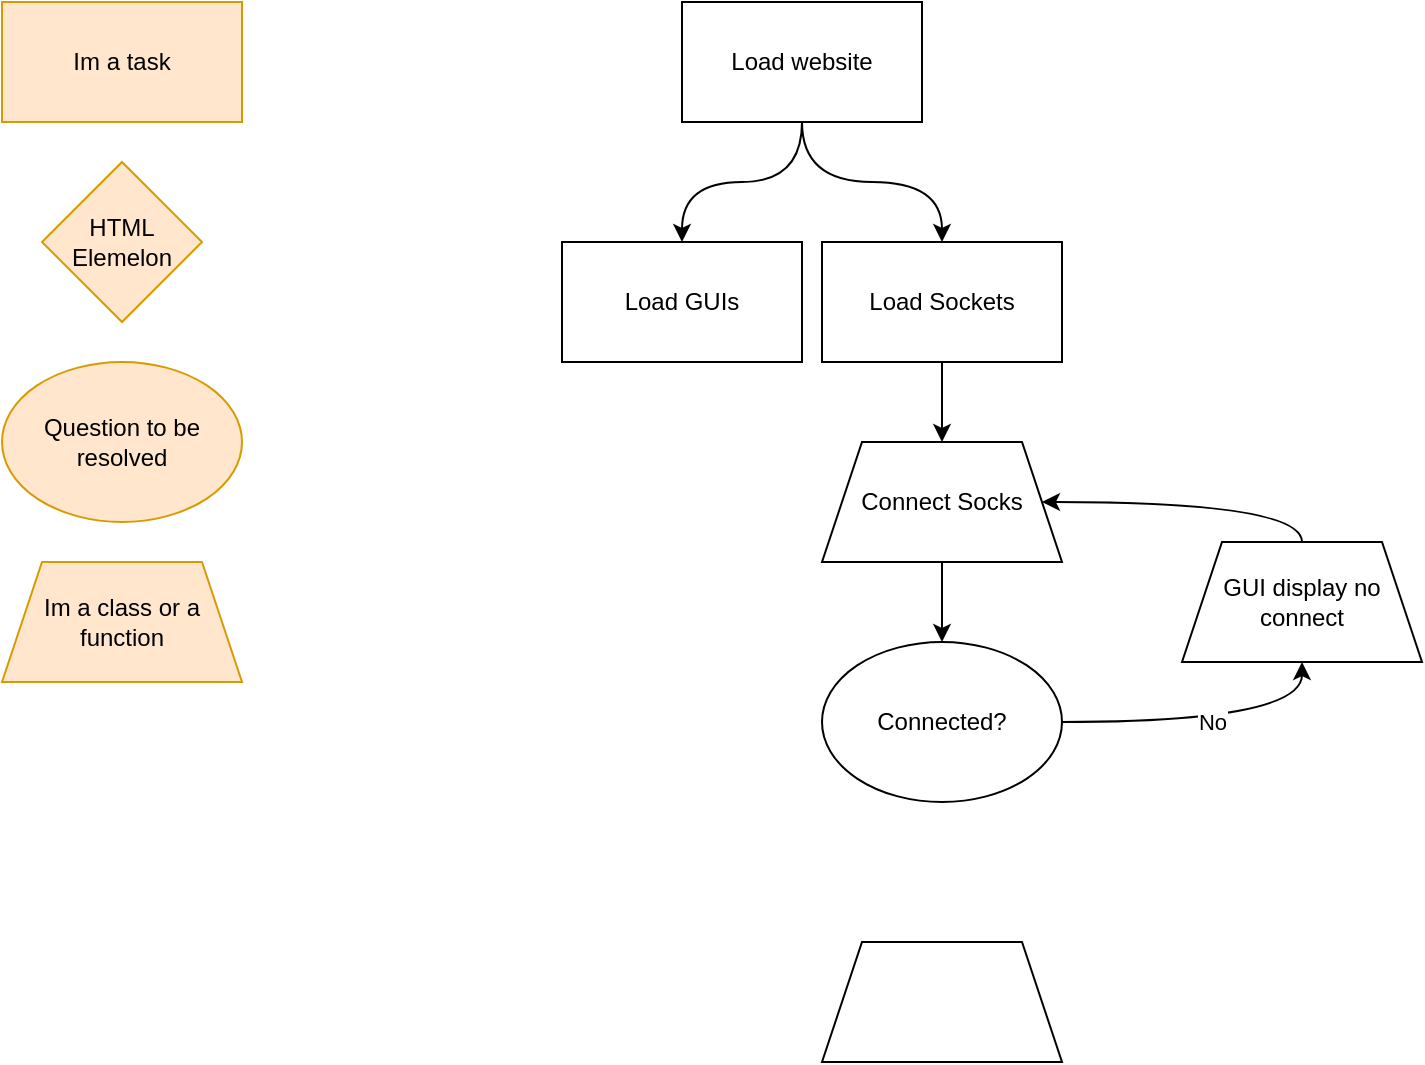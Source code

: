 <mxfile version="14.2.9" type="device"><diagram id="NWNW8tdMBVjlR7MNP3sy" name="Page-1"><mxGraphModel dx="981" dy="630" grid="1" gridSize="10" guides="1" tooltips="1" connect="1" arrows="1" fold="1" page="1" pageScale="1" pageWidth="850" pageHeight="1100" math="0" shadow="0"><root><mxCell id="0"/><mxCell id="1" parent="0"/><mxCell id="TXz-tei1JejWAUszSIEE-1" value="Im a task" style="rounded=0;whiteSpace=wrap;html=1;fillColor=#ffe6cc;strokeColor=#d79b00;" vertex="1" parent="1"><mxGeometry x="40" y="20" width="120" height="60" as="geometry"/></mxCell><mxCell id="TXz-tei1JejWAUszSIEE-2" value="HTML Elemelon" style="rhombus;whiteSpace=wrap;html=1;fillColor=#ffe6cc;strokeColor=#d79b00;" vertex="1" parent="1"><mxGeometry x="60" y="100" width="80" height="80" as="geometry"/></mxCell><mxCell id="TXz-tei1JejWAUszSIEE-3" value="Question to be resolved" style="ellipse;whiteSpace=wrap;html=1;fillColor=#ffe6cc;strokeColor=#d79b00;" vertex="1" parent="1"><mxGeometry x="40" y="200" width="120" height="80" as="geometry"/></mxCell><mxCell id="TXz-tei1JejWAUszSIEE-4" value="Im a class or a function" style="shape=trapezoid;perimeter=trapezoidPerimeter;whiteSpace=wrap;html=1;fixedSize=1;fillColor=#ffe6cc;strokeColor=#d79b00;" vertex="1" parent="1"><mxGeometry x="40" y="300" width="120" height="60" as="geometry"/></mxCell><mxCell id="TXz-tei1JejWAUszSIEE-17" value="No" style="edgeStyle=orthogonalEdgeStyle;curved=1;orthogonalLoop=1;jettySize=auto;html=1;entryX=0.5;entryY=1;entryDx=0;entryDy=0;" edge="1" parent="1" source="TXz-tei1JejWAUszSIEE-7" target="TXz-tei1JejWAUszSIEE-16"><mxGeometry relative="1" as="geometry"/></mxCell><mxCell id="TXz-tei1JejWAUszSIEE-7" value="Connected?" style="ellipse;whiteSpace=wrap;html=1;" vertex="1" parent="1"><mxGeometry x="450" y="340" width="120" height="80" as="geometry"/></mxCell><mxCell id="TXz-tei1JejWAUszSIEE-11" style="edgeStyle=orthogonalEdgeStyle;orthogonalLoop=1;jettySize=auto;html=1;entryX=0.5;entryY=0;entryDx=0;entryDy=0;curved=1;" edge="1" parent="1" source="TXz-tei1JejWAUszSIEE-8" target="TXz-tei1JejWAUszSIEE-9"><mxGeometry relative="1" as="geometry"/></mxCell><mxCell id="TXz-tei1JejWAUszSIEE-12" style="edgeStyle=orthogonalEdgeStyle;curved=1;orthogonalLoop=1;jettySize=auto;html=1;entryX=0.5;entryY=0;entryDx=0;entryDy=0;" edge="1" parent="1" source="TXz-tei1JejWAUszSIEE-8" target="TXz-tei1JejWAUszSIEE-10"><mxGeometry relative="1" as="geometry"/></mxCell><mxCell id="TXz-tei1JejWAUszSIEE-8" value="Load website" style="rounded=0;whiteSpace=wrap;html=1;" vertex="1" parent="1"><mxGeometry x="380" y="20" width="120" height="60" as="geometry"/></mxCell><mxCell id="TXz-tei1JejWAUszSIEE-9" value="Load GUIs" style="rounded=0;whiteSpace=wrap;html=1;" vertex="1" parent="1"><mxGeometry x="320" y="140" width="120" height="60" as="geometry"/></mxCell><mxCell id="TXz-tei1JejWAUszSIEE-14" style="edgeStyle=orthogonalEdgeStyle;curved=1;orthogonalLoop=1;jettySize=auto;html=1;entryX=0.5;entryY=0;entryDx=0;entryDy=0;" edge="1" parent="1" source="TXz-tei1JejWAUszSIEE-10" target="TXz-tei1JejWAUszSIEE-13"><mxGeometry relative="1" as="geometry"/></mxCell><mxCell id="TXz-tei1JejWAUszSIEE-10" value="Load Sockets" style="rounded=0;whiteSpace=wrap;html=1;" vertex="1" parent="1"><mxGeometry x="450" y="140" width="120" height="60" as="geometry"/></mxCell><mxCell id="TXz-tei1JejWAUszSIEE-15" style="edgeStyle=orthogonalEdgeStyle;curved=1;orthogonalLoop=1;jettySize=auto;html=1;" edge="1" parent="1" source="TXz-tei1JejWAUszSIEE-13" target="TXz-tei1JejWAUszSIEE-7"><mxGeometry relative="1" as="geometry"/></mxCell><mxCell id="TXz-tei1JejWAUszSIEE-13" value="Connect Socks" style="shape=trapezoid;perimeter=trapezoidPerimeter;whiteSpace=wrap;html=1;fixedSize=1;" vertex="1" parent="1"><mxGeometry x="450" y="240" width="120" height="60" as="geometry"/></mxCell><mxCell id="TXz-tei1JejWAUszSIEE-18" style="edgeStyle=orthogonalEdgeStyle;curved=1;orthogonalLoop=1;jettySize=auto;html=1;entryX=1;entryY=0.5;entryDx=0;entryDy=0;" edge="1" parent="1" source="TXz-tei1JejWAUszSIEE-16" target="TXz-tei1JejWAUszSIEE-13"><mxGeometry relative="1" as="geometry"><Array as="points"><mxPoint x="690" y="270"/></Array></mxGeometry></mxCell><mxCell id="TXz-tei1JejWAUszSIEE-16" value="GUI display no connect" style="shape=trapezoid;perimeter=trapezoidPerimeter;whiteSpace=wrap;html=1;fixedSize=1;" vertex="1" parent="1"><mxGeometry x="630" y="290" width="120" height="60" as="geometry"/></mxCell><mxCell id="TXz-tei1JejWAUszSIEE-19" value="" style="shape=trapezoid;perimeter=trapezoidPerimeter;whiteSpace=wrap;html=1;fixedSize=1;" vertex="1" parent="1"><mxGeometry x="450" y="490" width="120" height="60" as="geometry"/></mxCell></root></mxGraphModel></diagram></mxfile>